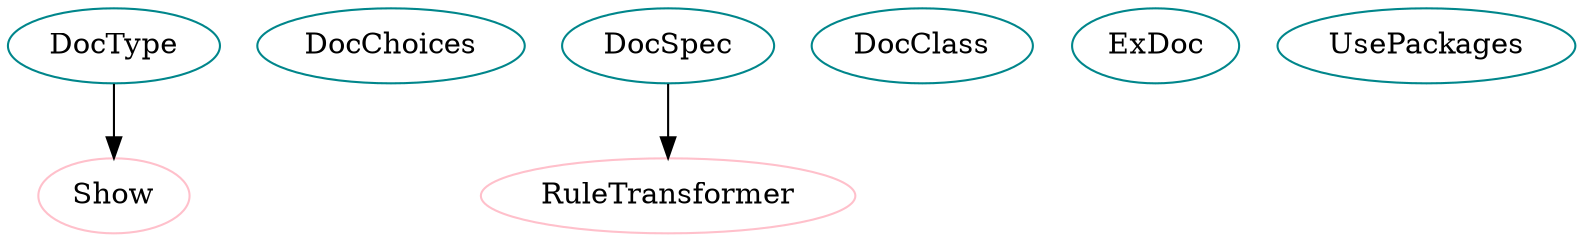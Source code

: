 digraph gen{
DocType	[shape=oval, color=turquoise4, label="DocType"];
DocChoices	[shape=oval, color=turquoise4, label="DocChoices"];
DocSpec	[shape=oval, color=turquoise4, label="DocSpec"];
DocClass	[shape=oval, color=turquoise4, label="DocClass"];
ExDoc	[shape=oval, color=turquoise4, label="ExDoc"];
UsePackages	[shape=oval, color=turquoise4, label="UsePackages"];
RuleTransformer	[shape=oval, color=pink, label="RuleTransformer"];
Show	[shape=oval, color=pink, label="Show"];
DocSpec -> RuleTransformer;
DocType -> Show;
}
